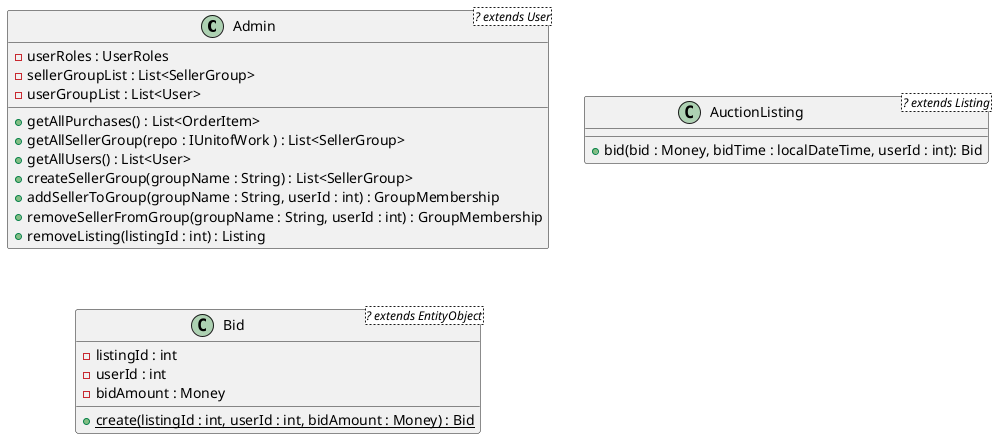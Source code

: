 @startuml

'Admin class
class Admin<? extends User> {
    - userRoles : UserRoles
    - sellerGroupList : List<SellerGroup>
    - userGroupList : List<User>
    {method} + getAllPurchases() : List<OrderItem>
    {method} + getAllSellerGroup(repo : IUnitofWork ) : List<SellerGroup>
    {method} + getAllUsers() : List<User>
    {method} + createSellerGroup(groupName : String) : List<SellerGroup>
    {method} + addSellerToGroup(groupName : String, userId : int) : GroupMembership
    {method} + removeSellerFromGroup(groupName : String, userId : int) : GroupMembership
    {method} + removeListing(listingId : int) : Listing
}
'AuctionListing class
class AuctionListing<? extends Listing> {
    {method} + bid(bid : Money, bidTime : localDateTime, userId : int): Bid
}
'Bid Class
class Bid<? extends EntityObject> {
    - listingId : int
    - userId : int
    - bidAmount : Money
    {method} {static} + create(listingId : int, userId : int, bidAmount : Money) : Bid

}
'Customer Class
'Filter Class
'FixedPriceListing Class
'
@enduml